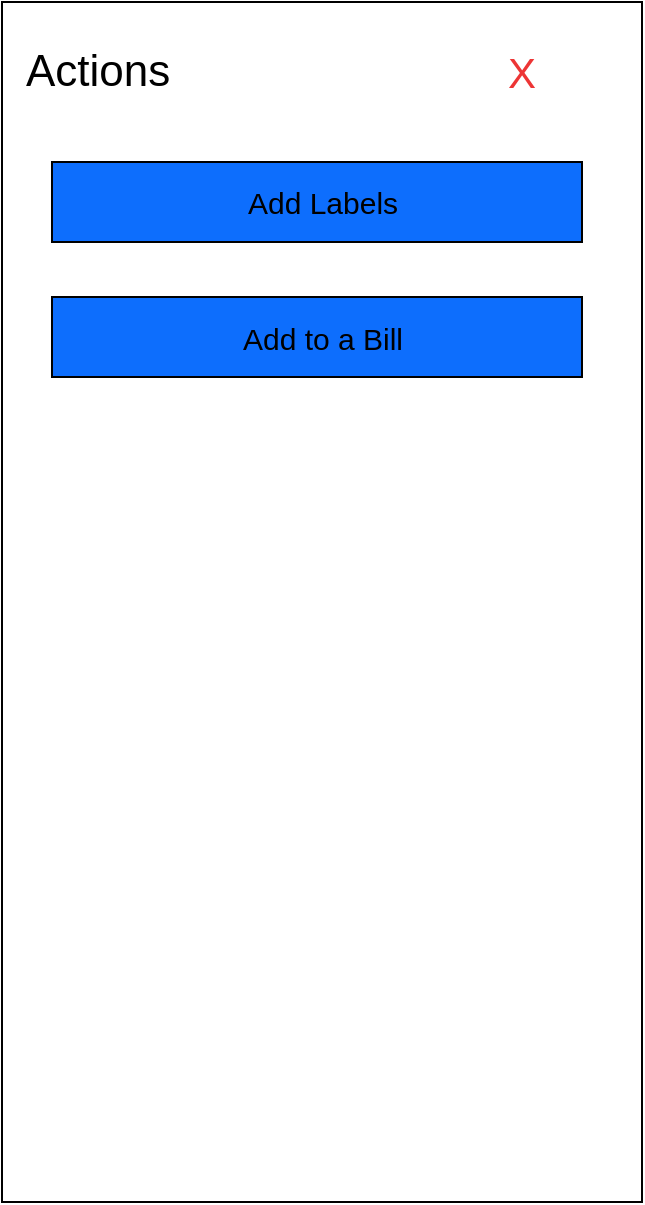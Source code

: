 <mxfile version="21.3.6" type="github">
  <diagram name="Page-1" id="cdfSOh-yHQmfq21NCN2S">
    <mxGraphModel dx="1434" dy="756" grid="1" gridSize="10" guides="1" tooltips="1" connect="1" arrows="1" fold="1" page="1" pageScale="1" pageWidth="827" pageHeight="1169" math="0" shadow="0">
      <root>
        <mxCell id="0" />
        <mxCell id="1" parent="0" />
        <mxCell id="TUkYBW7ximP37eiaecWa-3" value="" style="rounded=0;whiteSpace=wrap;html=1;" vertex="1" parent="1">
          <mxGeometry x="20" y="10" width="320" height="600" as="geometry" />
        </mxCell>
        <mxCell id="TUkYBW7ximP37eiaecWa-4" value="Actions" style="text;html=1;strokeColor=none;fillColor=none;align=left;verticalAlign=middle;whiteSpace=wrap;rounded=0;fontSize=22;" vertex="1" parent="1">
          <mxGeometry x="30" y="20" width="150" height="50" as="geometry" />
        </mxCell>
        <mxCell id="TUkYBW7ximP37eiaecWa-5" value="X" style="text;html=1;strokeColor=none;fillColor=none;align=center;verticalAlign=middle;whiteSpace=wrap;rounded=0;fontSize=21;fontColor=#ed3535;" vertex="1" parent="1">
          <mxGeometry x="250" y="30" width="60" height="30" as="geometry" />
        </mxCell>
        <mxCell id="TUkYBW7ximP37eiaecWa-6" value="" style="rounded=0;whiteSpace=wrap;html=1;labelBackgroundColor=#0D6EFD;fillColor=#0D6EFD;" vertex="1" parent="1">
          <mxGeometry x="45" y="90" width="265" height="40" as="geometry" />
        </mxCell>
        <mxCell id="TUkYBW7ximP37eiaecWa-7" value="Add Labels" style="text;html=1;strokeColor=none;fillColor=none;align=center;verticalAlign=middle;whiteSpace=wrap;rounded=0;labelBackgroundColor=#0D6EFD;fontSize=15;" vertex="1" parent="1">
          <mxGeometry x="108.75" y="82.5" width="142.5" height="55" as="geometry" />
        </mxCell>
        <mxCell id="TUkYBW7ximP37eiaecWa-8" value="" style="rounded=0;whiteSpace=wrap;html=1;labelBackgroundColor=#0D6EFD;fillColor=#0D6EFD;" vertex="1" parent="1">
          <mxGeometry x="45" y="157.5" width="265" height="40" as="geometry" />
        </mxCell>
        <mxCell id="TUkYBW7ximP37eiaecWa-9" value="Add to a Bill" style="text;html=1;strokeColor=none;fillColor=none;align=center;verticalAlign=middle;whiteSpace=wrap;rounded=0;fontSize=15;" vertex="1" parent="1">
          <mxGeometry x="108.75" y="150" width="142.5" height="55" as="geometry" />
        </mxCell>
      </root>
    </mxGraphModel>
  </diagram>
</mxfile>
